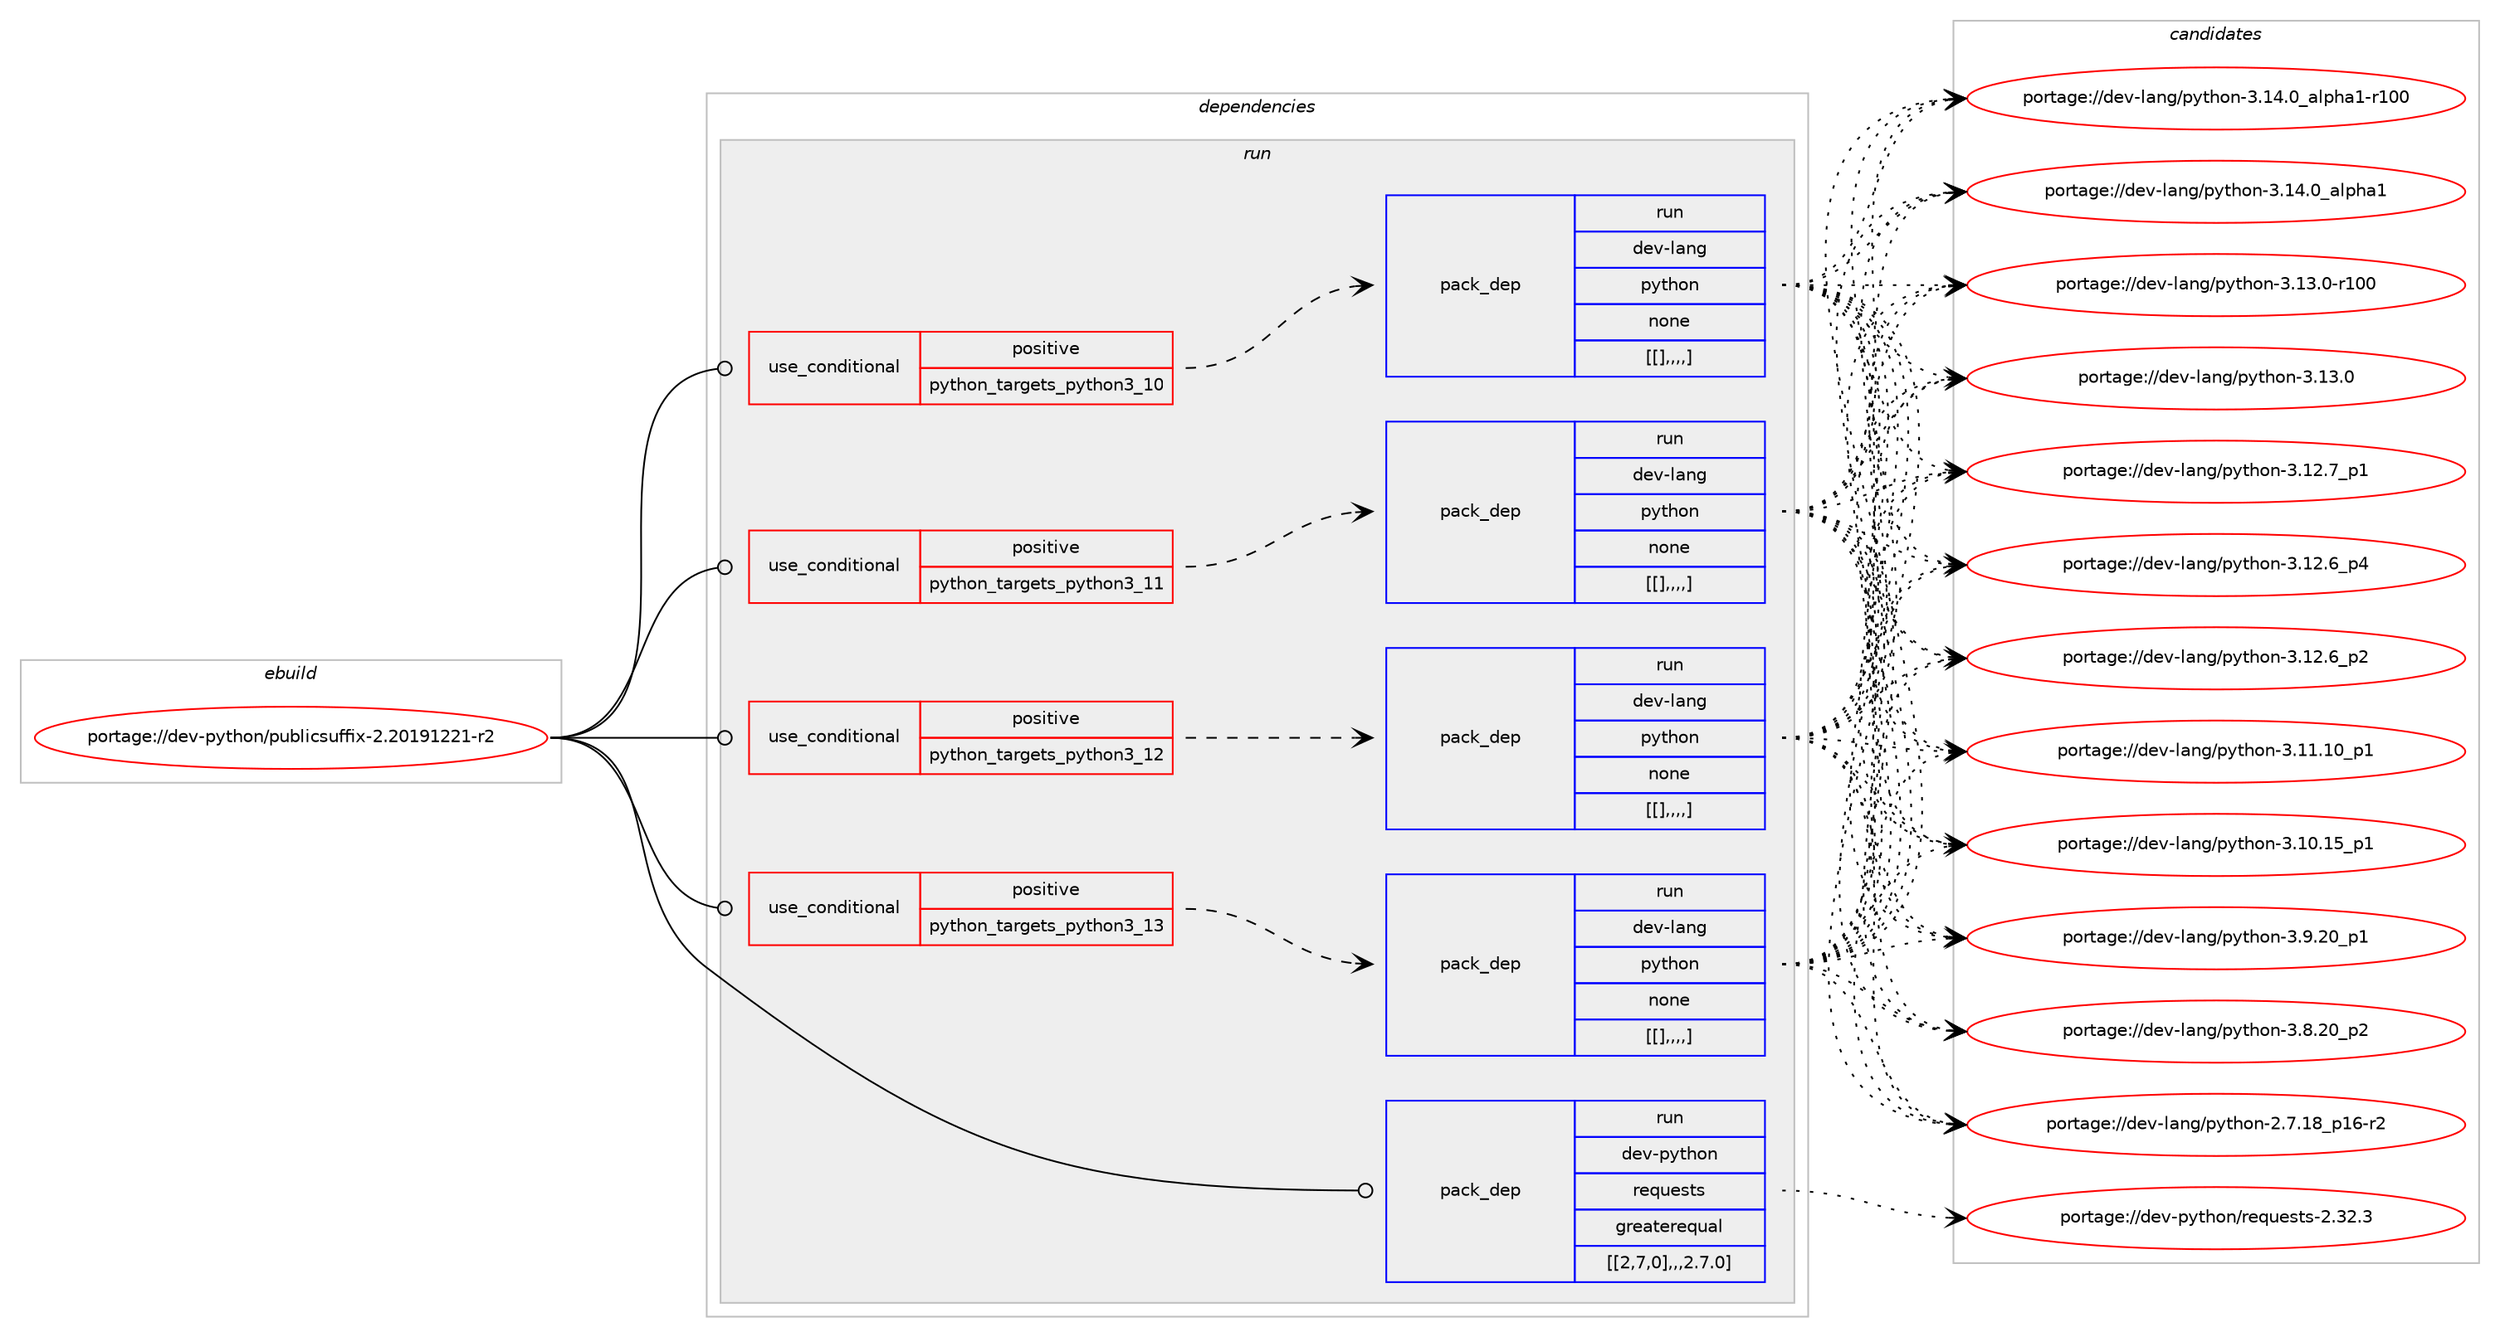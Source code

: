 digraph prolog {

# *************
# Graph options
# *************

newrank=true;
concentrate=true;
compound=true;
graph [rankdir=LR,fontname=Helvetica,fontsize=10,ranksep=1.5];#, ranksep=2.5, nodesep=0.2];
edge  [arrowhead=vee];
node  [fontname=Helvetica,fontsize=10];

# **********
# The ebuild
# **********

subgraph cluster_leftcol {
color=gray;
label=<<i>ebuild</i>>;
id [label="portage://dev-python/publicsuffix-2.20191221-r2", color=red, width=4, href="../dev-python/publicsuffix-2.20191221-r2.svg"];
}

# ****************
# The dependencies
# ****************

subgraph cluster_midcol {
color=gray;
label=<<i>dependencies</i>>;
subgraph cluster_compile {
fillcolor="#eeeeee";
style=filled;
label=<<i>compile</i>>;
}
subgraph cluster_compileandrun {
fillcolor="#eeeeee";
style=filled;
label=<<i>compile and run</i>>;
}
subgraph cluster_run {
fillcolor="#eeeeee";
style=filled;
label=<<i>run</i>>;
subgraph cond38933 {
dependency161930 [label=<<TABLE BORDER="0" CELLBORDER="1" CELLSPACING="0" CELLPADDING="4"><TR><TD ROWSPAN="3" CELLPADDING="10">use_conditional</TD></TR><TR><TD>positive</TD></TR><TR><TD>python_targets_python3_10</TD></TR></TABLE>>, shape=none, color=red];
subgraph pack121713 {
dependency162083 [label=<<TABLE BORDER="0" CELLBORDER="1" CELLSPACING="0" CELLPADDING="4" WIDTH="220"><TR><TD ROWSPAN="6" CELLPADDING="30">pack_dep</TD></TR><TR><TD WIDTH="110">run</TD></TR><TR><TD>dev-lang</TD></TR><TR><TD>python</TD></TR><TR><TD>none</TD></TR><TR><TD>[[],,,,]</TD></TR></TABLE>>, shape=none, color=blue];
}
dependency161930:e -> dependency162083:w [weight=20,style="dashed",arrowhead="vee"];
}
id:e -> dependency161930:w [weight=20,style="solid",arrowhead="odot"];
subgraph cond39048 {
dependency162088 [label=<<TABLE BORDER="0" CELLBORDER="1" CELLSPACING="0" CELLPADDING="4"><TR><TD ROWSPAN="3" CELLPADDING="10">use_conditional</TD></TR><TR><TD>positive</TD></TR><TR><TD>python_targets_python3_11</TD></TR></TABLE>>, shape=none, color=red];
subgraph pack121728 {
dependency162129 [label=<<TABLE BORDER="0" CELLBORDER="1" CELLSPACING="0" CELLPADDING="4" WIDTH="220"><TR><TD ROWSPAN="6" CELLPADDING="30">pack_dep</TD></TR><TR><TD WIDTH="110">run</TD></TR><TR><TD>dev-lang</TD></TR><TR><TD>python</TD></TR><TR><TD>none</TD></TR><TR><TD>[[],,,,]</TD></TR></TABLE>>, shape=none, color=blue];
}
dependency162088:e -> dependency162129:w [weight=20,style="dashed",arrowhead="vee"];
}
id:e -> dependency162088:w [weight=20,style="solid",arrowhead="odot"];
subgraph cond39127 {
dependency162273 [label=<<TABLE BORDER="0" CELLBORDER="1" CELLSPACING="0" CELLPADDING="4"><TR><TD ROWSPAN="3" CELLPADDING="10">use_conditional</TD></TR><TR><TD>positive</TD></TR><TR><TD>python_targets_python3_12</TD></TR></TABLE>>, shape=none, color=red];
subgraph pack121828 {
dependency162274 [label=<<TABLE BORDER="0" CELLBORDER="1" CELLSPACING="0" CELLPADDING="4" WIDTH="220"><TR><TD ROWSPAN="6" CELLPADDING="30">pack_dep</TD></TR><TR><TD WIDTH="110">run</TD></TR><TR><TD>dev-lang</TD></TR><TR><TD>python</TD></TR><TR><TD>none</TD></TR><TR><TD>[[],,,,]</TD></TR></TABLE>>, shape=none, color=blue];
}
dependency162273:e -> dependency162274:w [weight=20,style="dashed",arrowhead="vee"];
}
id:e -> dependency162273:w [weight=20,style="solid",arrowhead="odot"];
subgraph cond39138 {
dependency162300 [label=<<TABLE BORDER="0" CELLBORDER="1" CELLSPACING="0" CELLPADDING="4"><TR><TD ROWSPAN="3" CELLPADDING="10">use_conditional</TD></TR><TR><TD>positive</TD></TR><TR><TD>python_targets_python3_13</TD></TR></TABLE>>, shape=none, color=red];
subgraph pack121840 {
dependency162332 [label=<<TABLE BORDER="0" CELLBORDER="1" CELLSPACING="0" CELLPADDING="4" WIDTH="220"><TR><TD ROWSPAN="6" CELLPADDING="30">pack_dep</TD></TR><TR><TD WIDTH="110">run</TD></TR><TR><TD>dev-lang</TD></TR><TR><TD>python</TD></TR><TR><TD>none</TD></TR><TR><TD>[[],,,,]</TD></TR></TABLE>>, shape=none, color=blue];
}
dependency162300:e -> dependency162332:w [weight=20,style="dashed",arrowhead="vee"];
}
id:e -> dependency162300:w [weight=20,style="solid",arrowhead="odot"];
subgraph pack121872 {
dependency162356 [label=<<TABLE BORDER="0" CELLBORDER="1" CELLSPACING="0" CELLPADDING="4" WIDTH="220"><TR><TD ROWSPAN="6" CELLPADDING="30">pack_dep</TD></TR><TR><TD WIDTH="110">run</TD></TR><TR><TD>dev-python</TD></TR><TR><TD>requests</TD></TR><TR><TD>greaterequal</TD></TR><TR><TD>[[2,7,0],,,2.7.0]</TD></TR></TABLE>>, shape=none, color=blue];
}
id:e -> dependency162356:w [weight=20,style="solid",arrowhead="odot"];
}
}

# **************
# The candidates
# **************

subgraph cluster_choices {
rank=same;
color=gray;
label=<<i>candidates</i>>;

subgraph choice121581 {
color=black;
nodesep=1;
choice100101118451089711010347112121116104111110455146495246489597108112104974945114494848 [label="portage://dev-lang/python-3.14.0_alpha1-r100", color=red, width=4,href="../dev-lang/python-3.14.0_alpha1-r100.svg"];
choice1001011184510897110103471121211161041111104551464952464895971081121049749 [label="portage://dev-lang/python-3.14.0_alpha1", color=red, width=4,href="../dev-lang/python-3.14.0_alpha1.svg"];
choice1001011184510897110103471121211161041111104551464951464845114494848 [label="portage://dev-lang/python-3.13.0-r100", color=red, width=4,href="../dev-lang/python-3.13.0-r100.svg"];
choice10010111845108971101034711212111610411111045514649514648 [label="portage://dev-lang/python-3.13.0", color=red, width=4,href="../dev-lang/python-3.13.0.svg"];
choice100101118451089711010347112121116104111110455146495046559511249 [label="portage://dev-lang/python-3.12.7_p1", color=red, width=4,href="../dev-lang/python-3.12.7_p1.svg"];
choice100101118451089711010347112121116104111110455146495046549511252 [label="portage://dev-lang/python-3.12.6_p4", color=red, width=4,href="../dev-lang/python-3.12.6_p4.svg"];
choice100101118451089711010347112121116104111110455146495046549511250 [label="portage://dev-lang/python-3.12.6_p2", color=red, width=4,href="../dev-lang/python-3.12.6_p2.svg"];
choice10010111845108971101034711212111610411111045514649494649489511249 [label="portage://dev-lang/python-3.11.10_p1", color=red, width=4,href="../dev-lang/python-3.11.10_p1.svg"];
choice10010111845108971101034711212111610411111045514649484649539511249 [label="portage://dev-lang/python-3.10.15_p1", color=red, width=4,href="../dev-lang/python-3.10.15_p1.svg"];
choice100101118451089711010347112121116104111110455146574650489511249 [label="portage://dev-lang/python-3.9.20_p1", color=red, width=4,href="../dev-lang/python-3.9.20_p1.svg"];
choice100101118451089711010347112121116104111110455146564650489511250 [label="portage://dev-lang/python-3.8.20_p2", color=red, width=4,href="../dev-lang/python-3.8.20_p2.svg"];
choice100101118451089711010347112121116104111110455046554649569511249544511450 [label="portage://dev-lang/python-2.7.18_p16-r2", color=red, width=4,href="../dev-lang/python-2.7.18_p16-r2.svg"];
dependency162083:e -> choice100101118451089711010347112121116104111110455146495246489597108112104974945114494848:w [style=dotted,weight="100"];
dependency162083:e -> choice1001011184510897110103471121211161041111104551464952464895971081121049749:w [style=dotted,weight="100"];
dependency162083:e -> choice1001011184510897110103471121211161041111104551464951464845114494848:w [style=dotted,weight="100"];
dependency162083:e -> choice10010111845108971101034711212111610411111045514649514648:w [style=dotted,weight="100"];
dependency162083:e -> choice100101118451089711010347112121116104111110455146495046559511249:w [style=dotted,weight="100"];
dependency162083:e -> choice100101118451089711010347112121116104111110455146495046549511252:w [style=dotted,weight="100"];
dependency162083:e -> choice100101118451089711010347112121116104111110455146495046549511250:w [style=dotted,weight="100"];
dependency162083:e -> choice10010111845108971101034711212111610411111045514649494649489511249:w [style=dotted,weight="100"];
dependency162083:e -> choice10010111845108971101034711212111610411111045514649484649539511249:w [style=dotted,weight="100"];
dependency162083:e -> choice100101118451089711010347112121116104111110455146574650489511249:w [style=dotted,weight="100"];
dependency162083:e -> choice100101118451089711010347112121116104111110455146564650489511250:w [style=dotted,weight="100"];
dependency162083:e -> choice100101118451089711010347112121116104111110455046554649569511249544511450:w [style=dotted,weight="100"];
}
subgraph choice121621 {
color=black;
nodesep=1;
choice100101118451089711010347112121116104111110455146495246489597108112104974945114494848 [label="portage://dev-lang/python-3.14.0_alpha1-r100", color=red, width=4,href="../dev-lang/python-3.14.0_alpha1-r100.svg"];
choice1001011184510897110103471121211161041111104551464952464895971081121049749 [label="portage://dev-lang/python-3.14.0_alpha1", color=red, width=4,href="../dev-lang/python-3.14.0_alpha1.svg"];
choice1001011184510897110103471121211161041111104551464951464845114494848 [label="portage://dev-lang/python-3.13.0-r100", color=red, width=4,href="../dev-lang/python-3.13.0-r100.svg"];
choice10010111845108971101034711212111610411111045514649514648 [label="portage://dev-lang/python-3.13.0", color=red, width=4,href="../dev-lang/python-3.13.0.svg"];
choice100101118451089711010347112121116104111110455146495046559511249 [label="portage://dev-lang/python-3.12.7_p1", color=red, width=4,href="../dev-lang/python-3.12.7_p1.svg"];
choice100101118451089711010347112121116104111110455146495046549511252 [label="portage://dev-lang/python-3.12.6_p4", color=red, width=4,href="../dev-lang/python-3.12.6_p4.svg"];
choice100101118451089711010347112121116104111110455146495046549511250 [label="portage://dev-lang/python-3.12.6_p2", color=red, width=4,href="../dev-lang/python-3.12.6_p2.svg"];
choice10010111845108971101034711212111610411111045514649494649489511249 [label="portage://dev-lang/python-3.11.10_p1", color=red, width=4,href="../dev-lang/python-3.11.10_p1.svg"];
choice10010111845108971101034711212111610411111045514649484649539511249 [label="portage://dev-lang/python-3.10.15_p1", color=red, width=4,href="../dev-lang/python-3.10.15_p1.svg"];
choice100101118451089711010347112121116104111110455146574650489511249 [label="portage://dev-lang/python-3.9.20_p1", color=red, width=4,href="../dev-lang/python-3.9.20_p1.svg"];
choice100101118451089711010347112121116104111110455146564650489511250 [label="portage://dev-lang/python-3.8.20_p2", color=red, width=4,href="../dev-lang/python-3.8.20_p2.svg"];
choice100101118451089711010347112121116104111110455046554649569511249544511450 [label="portage://dev-lang/python-2.7.18_p16-r2", color=red, width=4,href="../dev-lang/python-2.7.18_p16-r2.svg"];
dependency162129:e -> choice100101118451089711010347112121116104111110455146495246489597108112104974945114494848:w [style=dotted,weight="100"];
dependency162129:e -> choice1001011184510897110103471121211161041111104551464952464895971081121049749:w [style=dotted,weight="100"];
dependency162129:e -> choice1001011184510897110103471121211161041111104551464951464845114494848:w [style=dotted,weight="100"];
dependency162129:e -> choice10010111845108971101034711212111610411111045514649514648:w [style=dotted,weight="100"];
dependency162129:e -> choice100101118451089711010347112121116104111110455146495046559511249:w [style=dotted,weight="100"];
dependency162129:e -> choice100101118451089711010347112121116104111110455146495046549511252:w [style=dotted,weight="100"];
dependency162129:e -> choice100101118451089711010347112121116104111110455146495046549511250:w [style=dotted,weight="100"];
dependency162129:e -> choice10010111845108971101034711212111610411111045514649494649489511249:w [style=dotted,weight="100"];
dependency162129:e -> choice10010111845108971101034711212111610411111045514649484649539511249:w [style=dotted,weight="100"];
dependency162129:e -> choice100101118451089711010347112121116104111110455146574650489511249:w [style=dotted,weight="100"];
dependency162129:e -> choice100101118451089711010347112121116104111110455146564650489511250:w [style=dotted,weight="100"];
dependency162129:e -> choice100101118451089711010347112121116104111110455046554649569511249544511450:w [style=dotted,weight="100"];
}
subgraph choice121635 {
color=black;
nodesep=1;
choice100101118451089711010347112121116104111110455146495246489597108112104974945114494848 [label="portage://dev-lang/python-3.14.0_alpha1-r100", color=red, width=4,href="../dev-lang/python-3.14.0_alpha1-r100.svg"];
choice1001011184510897110103471121211161041111104551464952464895971081121049749 [label="portage://dev-lang/python-3.14.0_alpha1", color=red, width=4,href="../dev-lang/python-3.14.0_alpha1.svg"];
choice1001011184510897110103471121211161041111104551464951464845114494848 [label="portage://dev-lang/python-3.13.0-r100", color=red, width=4,href="../dev-lang/python-3.13.0-r100.svg"];
choice10010111845108971101034711212111610411111045514649514648 [label="portage://dev-lang/python-3.13.0", color=red, width=4,href="../dev-lang/python-3.13.0.svg"];
choice100101118451089711010347112121116104111110455146495046559511249 [label="portage://dev-lang/python-3.12.7_p1", color=red, width=4,href="../dev-lang/python-3.12.7_p1.svg"];
choice100101118451089711010347112121116104111110455146495046549511252 [label="portage://dev-lang/python-3.12.6_p4", color=red, width=4,href="../dev-lang/python-3.12.6_p4.svg"];
choice100101118451089711010347112121116104111110455146495046549511250 [label="portage://dev-lang/python-3.12.6_p2", color=red, width=4,href="../dev-lang/python-3.12.6_p2.svg"];
choice10010111845108971101034711212111610411111045514649494649489511249 [label="portage://dev-lang/python-3.11.10_p1", color=red, width=4,href="../dev-lang/python-3.11.10_p1.svg"];
choice10010111845108971101034711212111610411111045514649484649539511249 [label="portage://dev-lang/python-3.10.15_p1", color=red, width=4,href="../dev-lang/python-3.10.15_p1.svg"];
choice100101118451089711010347112121116104111110455146574650489511249 [label="portage://dev-lang/python-3.9.20_p1", color=red, width=4,href="../dev-lang/python-3.9.20_p1.svg"];
choice100101118451089711010347112121116104111110455146564650489511250 [label="portage://dev-lang/python-3.8.20_p2", color=red, width=4,href="../dev-lang/python-3.8.20_p2.svg"];
choice100101118451089711010347112121116104111110455046554649569511249544511450 [label="portage://dev-lang/python-2.7.18_p16-r2", color=red, width=4,href="../dev-lang/python-2.7.18_p16-r2.svg"];
dependency162274:e -> choice100101118451089711010347112121116104111110455146495246489597108112104974945114494848:w [style=dotted,weight="100"];
dependency162274:e -> choice1001011184510897110103471121211161041111104551464952464895971081121049749:w [style=dotted,weight="100"];
dependency162274:e -> choice1001011184510897110103471121211161041111104551464951464845114494848:w [style=dotted,weight="100"];
dependency162274:e -> choice10010111845108971101034711212111610411111045514649514648:w [style=dotted,weight="100"];
dependency162274:e -> choice100101118451089711010347112121116104111110455146495046559511249:w [style=dotted,weight="100"];
dependency162274:e -> choice100101118451089711010347112121116104111110455146495046549511252:w [style=dotted,weight="100"];
dependency162274:e -> choice100101118451089711010347112121116104111110455146495046549511250:w [style=dotted,weight="100"];
dependency162274:e -> choice10010111845108971101034711212111610411111045514649494649489511249:w [style=dotted,weight="100"];
dependency162274:e -> choice10010111845108971101034711212111610411111045514649484649539511249:w [style=dotted,weight="100"];
dependency162274:e -> choice100101118451089711010347112121116104111110455146574650489511249:w [style=dotted,weight="100"];
dependency162274:e -> choice100101118451089711010347112121116104111110455146564650489511250:w [style=dotted,weight="100"];
dependency162274:e -> choice100101118451089711010347112121116104111110455046554649569511249544511450:w [style=dotted,weight="100"];
}
subgraph choice121661 {
color=black;
nodesep=1;
choice100101118451089711010347112121116104111110455146495246489597108112104974945114494848 [label="portage://dev-lang/python-3.14.0_alpha1-r100", color=red, width=4,href="../dev-lang/python-3.14.0_alpha1-r100.svg"];
choice1001011184510897110103471121211161041111104551464952464895971081121049749 [label="portage://dev-lang/python-3.14.0_alpha1", color=red, width=4,href="../dev-lang/python-3.14.0_alpha1.svg"];
choice1001011184510897110103471121211161041111104551464951464845114494848 [label="portage://dev-lang/python-3.13.0-r100", color=red, width=4,href="../dev-lang/python-3.13.0-r100.svg"];
choice10010111845108971101034711212111610411111045514649514648 [label="portage://dev-lang/python-3.13.0", color=red, width=4,href="../dev-lang/python-3.13.0.svg"];
choice100101118451089711010347112121116104111110455146495046559511249 [label="portage://dev-lang/python-3.12.7_p1", color=red, width=4,href="../dev-lang/python-3.12.7_p1.svg"];
choice100101118451089711010347112121116104111110455146495046549511252 [label="portage://dev-lang/python-3.12.6_p4", color=red, width=4,href="../dev-lang/python-3.12.6_p4.svg"];
choice100101118451089711010347112121116104111110455146495046549511250 [label="portage://dev-lang/python-3.12.6_p2", color=red, width=4,href="../dev-lang/python-3.12.6_p2.svg"];
choice10010111845108971101034711212111610411111045514649494649489511249 [label="portage://dev-lang/python-3.11.10_p1", color=red, width=4,href="../dev-lang/python-3.11.10_p1.svg"];
choice10010111845108971101034711212111610411111045514649484649539511249 [label="portage://dev-lang/python-3.10.15_p1", color=red, width=4,href="../dev-lang/python-3.10.15_p1.svg"];
choice100101118451089711010347112121116104111110455146574650489511249 [label="portage://dev-lang/python-3.9.20_p1", color=red, width=4,href="../dev-lang/python-3.9.20_p1.svg"];
choice100101118451089711010347112121116104111110455146564650489511250 [label="portage://dev-lang/python-3.8.20_p2", color=red, width=4,href="../dev-lang/python-3.8.20_p2.svg"];
choice100101118451089711010347112121116104111110455046554649569511249544511450 [label="portage://dev-lang/python-2.7.18_p16-r2", color=red, width=4,href="../dev-lang/python-2.7.18_p16-r2.svg"];
dependency162332:e -> choice100101118451089711010347112121116104111110455146495246489597108112104974945114494848:w [style=dotted,weight="100"];
dependency162332:e -> choice1001011184510897110103471121211161041111104551464952464895971081121049749:w [style=dotted,weight="100"];
dependency162332:e -> choice1001011184510897110103471121211161041111104551464951464845114494848:w [style=dotted,weight="100"];
dependency162332:e -> choice10010111845108971101034711212111610411111045514649514648:w [style=dotted,weight="100"];
dependency162332:e -> choice100101118451089711010347112121116104111110455146495046559511249:w [style=dotted,weight="100"];
dependency162332:e -> choice100101118451089711010347112121116104111110455146495046549511252:w [style=dotted,weight="100"];
dependency162332:e -> choice100101118451089711010347112121116104111110455146495046549511250:w [style=dotted,weight="100"];
dependency162332:e -> choice10010111845108971101034711212111610411111045514649494649489511249:w [style=dotted,weight="100"];
dependency162332:e -> choice10010111845108971101034711212111610411111045514649484649539511249:w [style=dotted,weight="100"];
dependency162332:e -> choice100101118451089711010347112121116104111110455146574650489511249:w [style=dotted,weight="100"];
dependency162332:e -> choice100101118451089711010347112121116104111110455146564650489511250:w [style=dotted,weight="100"];
dependency162332:e -> choice100101118451089711010347112121116104111110455046554649569511249544511450:w [style=dotted,weight="100"];
}
subgraph choice121670 {
color=black;
nodesep=1;
choice100101118451121211161041111104711410111311710111511611545504651504651 [label="portage://dev-python/requests-2.32.3", color=red, width=4,href="../dev-python/requests-2.32.3.svg"];
dependency162356:e -> choice100101118451121211161041111104711410111311710111511611545504651504651:w [style=dotted,weight="100"];
}
}

}
